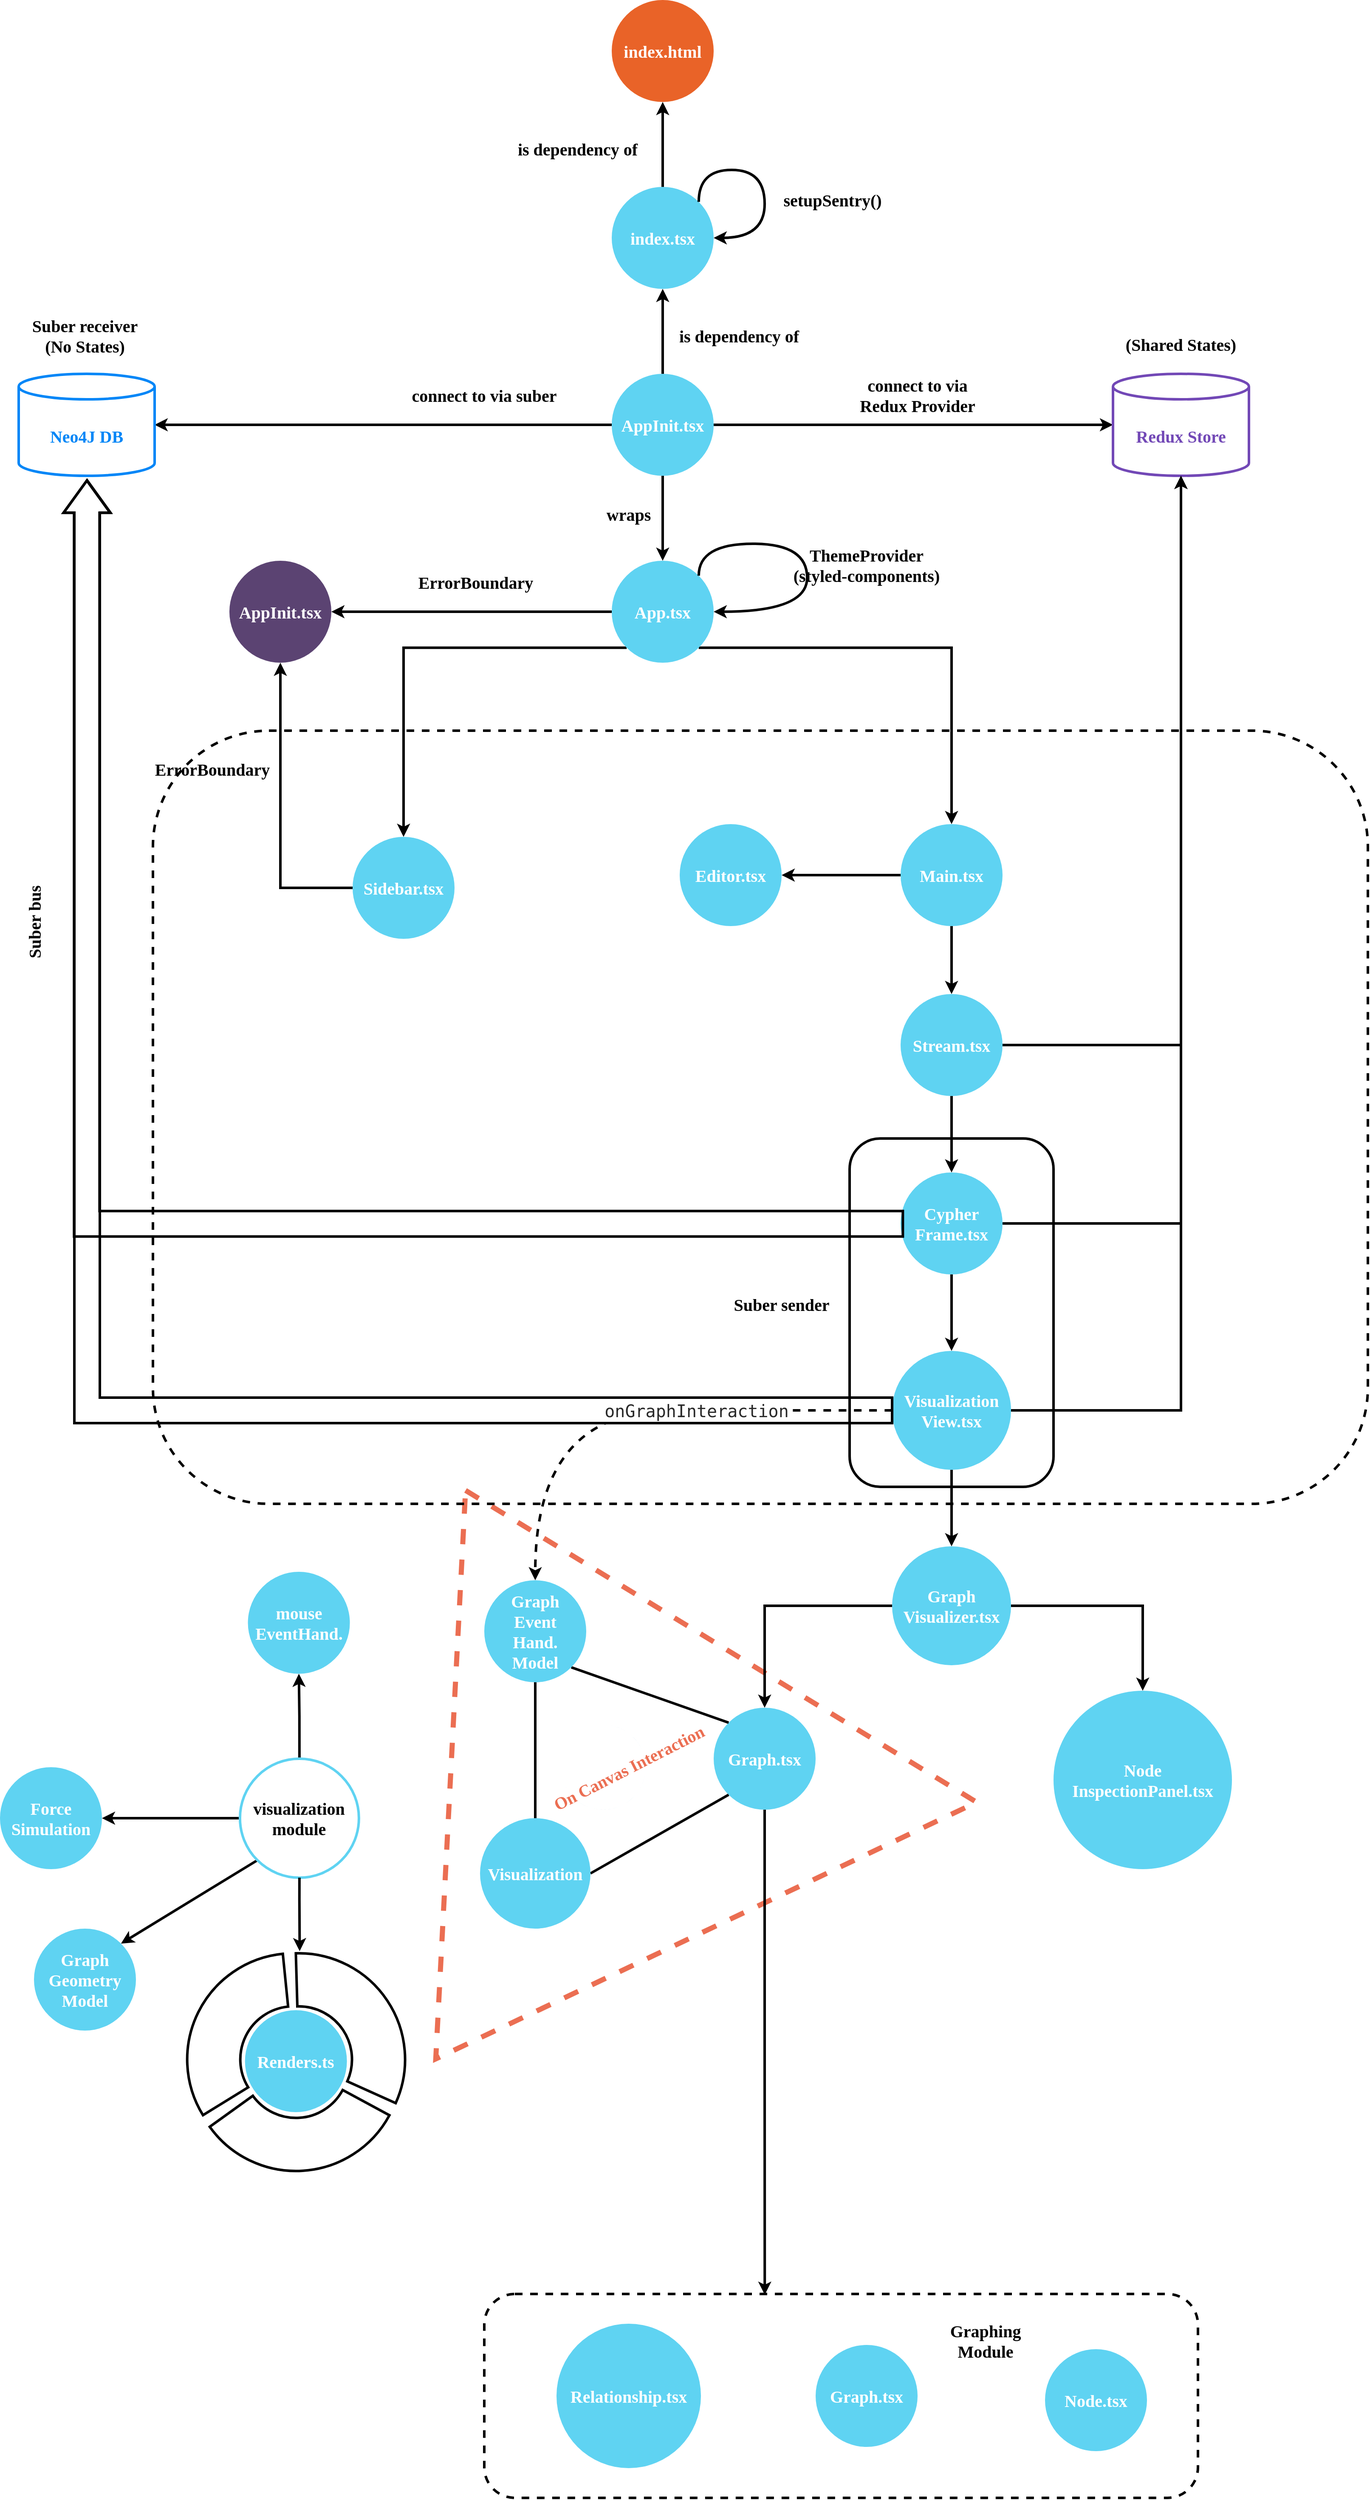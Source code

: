 <mxfile version="22.1.3" type="device">
  <diagram name="Page-1" id="7fj5daxvw-zFe0u0rVS1">
    <mxGraphModel dx="2902" dy="4044" grid="1" gridSize="10" guides="1" tooltips="1" connect="1" arrows="1" fold="1" page="1" pageScale="1" pageWidth="850" pageHeight="1100" math="0" shadow="0">
      <root>
        <mxCell id="0" />
        <mxCell id="1" parent="0" />
        <mxCell id="hoaP64khOImTLO0eVR3v-3" value="" style="triangle;whiteSpace=wrap;html=1;fillColor=none;dashed=1;strokeWidth=6;strokeColor=#EB6E52;rotation=3;" parent="1" vertex="1">
          <mxGeometry x="540" y="450" width="620" height="670" as="geometry" />
        </mxCell>
        <mxCell id="hoaP64khOImTLO0eVR3v-4" value="" style="rounded=1;whiteSpace=wrap;html=1;fillColor=none;strokeWidth=3;dashed=1;" parent="1" vertex="1">
          <mxGeometry x="580" y="1380" width="840" height="240" as="geometry" />
        </mxCell>
        <mxCell id="hoaP64khOImTLO0eVR3v-5" value="" style="rounded=1;whiteSpace=wrap;html=1;fillColor=none;strokeWidth=3;dashed=1;" parent="1" vertex="1">
          <mxGeometry x="190" y="-460" width="1430" height="910" as="geometry" />
        </mxCell>
        <mxCell id="hoaP64khOImTLO0eVR3v-6" value="&lt;font size=&quot;1&quot; face=&quot;Ubuntu&quot;&gt;&lt;b style=&quot;font-size: 20px;&quot;&gt;Graphing Module&lt;/b&gt;&lt;/font&gt;" style="text;html=1;strokeColor=none;fillColor=none;align=center;verticalAlign=middle;whiteSpace=wrap;rounded=0;" parent="1" vertex="1">
          <mxGeometry x="1140" y="1420" width="60" height="30" as="geometry" />
        </mxCell>
        <mxCell id="hoaP64khOImTLO0eVR3v-7" style="edgeStyle=orthogonalEdgeStyle;rounded=0;orthogonalLoop=1;jettySize=auto;html=1;exitX=0.5;exitY=1;exitDx=0;exitDy=0;strokeWidth=3;startArrow=classic;startFill=1;endArrow=none;endFill=0;" parent="1" source="hoaP64khOImTLO0eVR3v-8" target="hoaP64khOImTLO0eVR3v-9" edge="1">
          <mxGeometry relative="1" as="geometry" />
        </mxCell>
        <mxCell id="hoaP64khOImTLO0eVR3v-8" value="&lt;font color=&quot;#ffffff&quot; style=&quot;font-size: 20px;&quot; face=&quot;Ubuntu&quot;&gt;&lt;b&gt;index.html&lt;/b&gt;&lt;/font&gt;" style="ellipse;whiteSpace=wrap;html=1;aspect=fixed;strokeColor=none;fillColor=#E96328;strokeWidth=3;" parent="1" vertex="1">
          <mxGeometry x="730" y="-1320" width="120" height="120" as="geometry" />
        </mxCell>
        <mxCell id="hoaP64khOImTLO0eVR3v-9" value="&lt;font color=&quot;#ffffff&quot; style=&quot;font-size: 20px;&quot; face=&quot;Ubuntu&quot;&gt;&lt;b&gt;index.tsx&lt;/b&gt;&lt;/font&gt;" style="ellipse;whiteSpace=wrap;html=1;aspect=fixed;strokeColor=none;fillColor=#5FD3F2;" parent="1" vertex="1">
          <mxGeometry x="730" y="-1100" width="120" height="120" as="geometry" />
        </mxCell>
        <mxCell id="hoaP64khOImTLO0eVR3v-10" style="edgeStyle=orthogonalEdgeStyle;rounded=0;orthogonalLoop=1;jettySize=auto;html=1;exitX=1;exitY=0;exitDx=0;exitDy=0;entryX=1;entryY=0.5;entryDx=0;entryDy=0;curved=1;strokeWidth=3;" parent="1" source="hoaP64khOImTLO0eVR3v-9" target="hoaP64khOImTLO0eVR3v-9" edge="1">
          <mxGeometry relative="1" as="geometry">
            <Array as="points">
              <mxPoint x="832" y="-1120" />
              <mxPoint x="910" y="-1120" />
              <mxPoint x="910" y="-1040" />
            </Array>
          </mxGeometry>
        </mxCell>
        <mxCell id="hoaP64khOImTLO0eVR3v-11" value="&lt;font style=&quot;font-size: 20px;&quot; face=&quot;Ubuntu&quot;&gt;&lt;b&gt;setupSentry()&lt;/b&gt;&lt;/font&gt;" style="text;html=1;strokeColor=none;fillColor=none;align=center;verticalAlign=middle;whiteSpace=wrap;rounded=0;" parent="1" vertex="1">
          <mxGeometry x="910" y="-1100" width="160" height="30" as="geometry" />
        </mxCell>
        <mxCell id="hoaP64khOImTLO0eVR3v-12" style="edgeStyle=orthogonalEdgeStyle;rounded=0;orthogonalLoop=1;jettySize=auto;html=1;exitX=0.5;exitY=0;exitDx=0;exitDy=0;entryX=0.5;entryY=1;entryDx=0;entryDy=0;strokeWidth=3;" parent="1" source="hoaP64khOImTLO0eVR3v-16" target="hoaP64khOImTLO0eVR3v-9" edge="1">
          <mxGeometry relative="1" as="geometry" />
        </mxCell>
        <mxCell id="hoaP64khOImTLO0eVR3v-13" style="edgeStyle=orthogonalEdgeStyle;rounded=0;orthogonalLoop=1;jettySize=auto;html=1;exitX=1;exitY=0.5;exitDx=0;exitDy=0;entryX=0;entryY=0.5;entryDx=0;entryDy=0;entryPerimeter=0;strokeWidth=3;" parent="1" source="hoaP64khOImTLO0eVR3v-16" target="hoaP64khOImTLO0eVR3v-24" edge="1">
          <mxGeometry relative="1" as="geometry" />
        </mxCell>
        <mxCell id="hoaP64khOImTLO0eVR3v-14" style="edgeStyle=orthogonalEdgeStyle;rounded=0;orthogonalLoop=1;jettySize=auto;html=1;exitX=0;exitY=0.5;exitDx=0;exitDy=0;strokeWidth=3;" parent="1" source="hoaP64khOImTLO0eVR3v-16" target="hoaP64khOImTLO0eVR3v-26" edge="1">
          <mxGeometry relative="1" as="geometry" />
        </mxCell>
        <mxCell id="hoaP64khOImTLO0eVR3v-15" style="edgeStyle=orthogonalEdgeStyle;rounded=0;orthogonalLoop=1;jettySize=auto;html=1;exitX=0.5;exitY=1;exitDx=0;exitDy=0;entryX=0.5;entryY=0;entryDx=0;entryDy=0;strokeWidth=3;" parent="1" source="hoaP64khOImTLO0eVR3v-16" target="hoaP64khOImTLO0eVR3v-20" edge="1">
          <mxGeometry relative="1" as="geometry" />
        </mxCell>
        <mxCell id="hoaP64khOImTLO0eVR3v-16" value="&lt;font color=&quot;#ffffff&quot; style=&quot;font-size: 20px;&quot; face=&quot;Ubuntu&quot;&gt;&lt;b&gt;AppInit.tsx&lt;/b&gt;&lt;/font&gt;" style="ellipse;whiteSpace=wrap;html=1;aspect=fixed;strokeColor=none;fillColor=#5FD3F2;" parent="1" vertex="1">
          <mxGeometry x="730" y="-880" width="120" height="120" as="geometry" />
        </mxCell>
        <mxCell id="hoaP64khOImTLO0eVR3v-17" style="edgeStyle=orthogonalEdgeStyle;rounded=0;orthogonalLoop=1;jettySize=auto;html=1;exitX=0;exitY=0.5;exitDx=0;exitDy=0;strokeWidth=3;" parent="1" source="hoaP64khOImTLO0eVR3v-20" target="hoaP64khOImTLO0eVR3v-28" edge="1">
          <mxGeometry relative="1" as="geometry" />
        </mxCell>
        <mxCell id="hoaP64khOImTLO0eVR3v-18" style="rounded=0;orthogonalLoop=1;jettySize=auto;html=1;exitX=0;exitY=1;exitDx=0;exitDy=0;entryX=0.5;entryY=0;entryDx=0;entryDy=0;strokeWidth=3;edgeStyle=orthogonalEdgeStyle;" parent="1" source="hoaP64khOImTLO0eVR3v-20" target="hoaP64khOImTLO0eVR3v-33" edge="1">
          <mxGeometry relative="1" as="geometry" />
        </mxCell>
        <mxCell id="hoaP64khOImTLO0eVR3v-19" style="rounded=0;orthogonalLoop=1;jettySize=auto;html=1;exitX=1;exitY=1;exitDx=0;exitDy=0;strokeWidth=3;edgeStyle=orthogonalEdgeStyle;" parent="1" source="hoaP64khOImTLO0eVR3v-20" target="hoaP64khOImTLO0eVR3v-37" edge="1">
          <mxGeometry relative="1" as="geometry" />
        </mxCell>
        <mxCell id="hoaP64khOImTLO0eVR3v-20" value="&lt;font color=&quot;#ffffff&quot; style=&quot;font-size: 20px;&quot; face=&quot;Ubuntu&quot;&gt;&lt;b&gt;App.tsx&lt;/b&gt;&lt;/font&gt;" style="ellipse;whiteSpace=wrap;html=1;aspect=fixed;strokeColor=none;fillColor=#5FD3F2;" parent="1" vertex="1">
          <mxGeometry x="730" y="-660" width="120" height="120" as="geometry" />
        </mxCell>
        <mxCell id="hoaP64khOImTLO0eVR3v-21" value="&lt;font face=&quot;Ubuntu&quot;&gt;&lt;span style=&quot;font-size: 20px;&quot;&gt;&lt;b&gt;wraps&lt;/b&gt;&lt;/span&gt;&lt;/font&gt;" style="text;html=1;strokeColor=none;fillColor=none;align=center;verticalAlign=middle;whiteSpace=wrap;rounded=0;" parent="1" vertex="1">
          <mxGeometry x="660" y="-730" width="180" height="30" as="geometry" />
        </mxCell>
        <mxCell id="hoaP64khOImTLO0eVR3v-22" value="&lt;font face=&quot;Ubuntu&quot;&gt;&lt;span style=&quot;font-size: 20px;&quot;&gt;&lt;b&gt;is dependency of&lt;/b&gt;&lt;/span&gt;&lt;/font&gt;" style="text;html=1;strokeColor=none;fillColor=none;align=center;verticalAlign=middle;whiteSpace=wrap;rounded=0;" parent="1" vertex="1">
          <mxGeometry x="790" y="-940" width="180" height="30" as="geometry" />
        </mxCell>
        <mxCell id="hoaP64khOImTLO0eVR3v-23" value="&lt;font face=&quot;Ubuntu&quot;&gt;&lt;span style=&quot;font-size: 20px;&quot;&gt;&lt;b&gt;is dependency of&lt;/b&gt;&lt;/span&gt;&lt;/font&gt;" style="text;html=1;strokeColor=none;fillColor=none;align=center;verticalAlign=middle;whiteSpace=wrap;rounded=0;" parent="1" vertex="1">
          <mxGeometry x="600" y="-1160" width="180" height="30" as="geometry" />
        </mxCell>
        <mxCell id="hoaP64khOImTLO0eVR3v-24" value="&lt;font color=&quot;#7248b6&quot; style=&quot;font-size: 20px;&quot; face=&quot;Ubuntu&quot;&gt;&lt;b&gt;Redux Store&lt;/b&gt;&lt;/font&gt;" style="shape=cylinder3;whiteSpace=wrap;html=1;boundedLbl=1;backgroundOutline=1;size=15;fillColor=none;strokeColor=#7248B6;strokeWidth=3;" parent="1" vertex="1">
          <mxGeometry x="1320" y="-880" width="160" height="120" as="geometry" />
        </mxCell>
        <mxCell id="hoaP64khOImTLO0eVR3v-25" value="&lt;font face=&quot;Ubuntu&quot;&gt;&lt;span style=&quot;font-size: 20px;&quot;&gt;&lt;b&gt;connect to via Redux Provider&lt;/b&gt;&lt;/span&gt;&lt;/font&gt;" style="text;html=1;strokeColor=none;fillColor=none;align=center;verticalAlign=middle;whiteSpace=wrap;rounded=0;" parent="1" vertex="1">
          <mxGeometry x="1000" y="-870" width="180" height="30" as="geometry" />
        </mxCell>
        <mxCell id="hoaP64khOImTLO0eVR3v-26" value="&lt;font color=&quot;#0086f7&quot; style=&quot;font-size: 20px;&quot; face=&quot;Ubuntu&quot;&gt;&lt;b style=&quot;&quot;&gt;Neo4J DB&lt;/b&gt;&lt;/font&gt;" style="shape=cylinder3;whiteSpace=wrap;html=1;boundedLbl=1;backgroundOutline=1;size=15;fillColor=none;strokeColor=#0086F7;strokeWidth=3;" parent="1" vertex="1">
          <mxGeometry x="32" y="-880" width="160" height="120" as="geometry" />
        </mxCell>
        <mxCell id="hoaP64khOImTLO0eVR3v-27" value="&lt;font face=&quot;Ubuntu&quot;&gt;&lt;span style=&quot;font-size: 20px;&quot;&gt;&lt;b&gt;connect to via suber&lt;/b&gt;&lt;/span&gt;&lt;/font&gt;" style="text;html=1;strokeColor=none;fillColor=none;align=center;verticalAlign=middle;whiteSpace=wrap;rounded=0;" parent="1" vertex="1">
          <mxGeometry x="490" y="-870" width="180" height="30" as="geometry" />
        </mxCell>
        <mxCell id="hoaP64khOImTLO0eVR3v-28" value="&lt;font color=&quot;#ffffff&quot; style=&quot;font-size: 20px;&quot; face=&quot;Ubuntu&quot;&gt;&lt;b&gt;AppInit.tsx&lt;/b&gt;&lt;/font&gt;" style="ellipse;whiteSpace=wrap;html=1;aspect=fixed;strokeColor=none;fillColor=#5B4372;" parent="1" vertex="1">
          <mxGeometry x="280" y="-660" width="120" height="120" as="geometry" />
        </mxCell>
        <mxCell id="hoaP64khOImTLO0eVR3v-29" value="&lt;font face=&quot;Ubuntu&quot;&gt;&lt;span style=&quot;font-size: 20px;&quot;&gt;&lt;b&gt;ErrorBoundary&lt;/b&gt;&lt;/span&gt;&lt;/font&gt;" style="text;html=1;strokeColor=none;fillColor=none;align=center;verticalAlign=middle;whiteSpace=wrap;rounded=0;" parent="1" vertex="1">
          <mxGeometry x="480" y="-650" width="180" height="30" as="geometry" />
        </mxCell>
        <mxCell id="hoaP64khOImTLO0eVR3v-30" style="edgeStyle=orthogonalEdgeStyle;rounded=0;orthogonalLoop=1;jettySize=auto;html=1;exitX=1;exitY=0;exitDx=0;exitDy=0;entryX=1;entryY=0.5;entryDx=0;entryDy=0;curved=1;strokeWidth=3;" parent="1" source="hoaP64khOImTLO0eVR3v-20" target="hoaP64khOImTLO0eVR3v-20" edge="1">
          <mxGeometry relative="1" as="geometry">
            <Array as="points">
              <mxPoint x="832" y="-680" />
              <mxPoint x="960" y="-680" />
              <mxPoint x="960" y="-600" />
            </Array>
          </mxGeometry>
        </mxCell>
        <mxCell id="hoaP64khOImTLO0eVR3v-31" value="&lt;font face=&quot;Ubuntu&quot; style=&quot;font-size: 20px;&quot;&gt;&lt;b&gt;&lt;font style=&quot;font-size: 20px;&quot;&gt;ThemeProvider&lt;br&gt;&lt;/font&gt;(styled-components)&lt;/b&gt;&lt;/font&gt;" style="text;html=1;strokeColor=none;fillColor=none;align=center;verticalAlign=middle;whiteSpace=wrap;rounded=0;" parent="1" vertex="1">
          <mxGeometry x="940" y="-670" width="180" height="30" as="geometry" />
        </mxCell>
        <mxCell id="hoaP64khOImTLO0eVR3v-32" style="edgeStyle=orthogonalEdgeStyle;rounded=0;orthogonalLoop=1;jettySize=auto;html=1;exitX=0;exitY=0.5;exitDx=0;exitDy=0;entryX=0.5;entryY=1;entryDx=0;entryDy=0;strokeWidth=3;" parent="1" source="hoaP64khOImTLO0eVR3v-33" target="hoaP64khOImTLO0eVR3v-28" edge="1">
          <mxGeometry relative="1" as="geometry" />
        </mxCell>
        <mxCell id="hoaP64khOImTLO0eVR3v-33" value="&lt;font color=&quot;#ffffff&quot; style=&quot;font-size: 20px;&quot; face=&quot;Ubuntu&quot;&gt;&lt;b&gt;Sidebar.tsx&lt;/b&gt;&lt;/font&gt;" style="ellipse;whiteSpace=wrap;html=1;aspect=fixed;strokeColor=none;fillColor=#5FD3F2;" parent="1" vertex="1">
          <mxGeometry x="425" y="-335" width="120" height="120" as="geometry" />
        </mxCell>
        <mxCell id="hoaP64khOImTLO0eVR3v-34" value="&lt;font face=&quot;Ubuntu&quot;&gt;&lt;span style=&quot;font-size: 20px;&quot;&gt;&lt;b&gt;ErrorBoundary&lt;/b&gt;&lt;/span&gt;&lt;/font&gt;" style="text;html=1;strokeColor=none;fillColor=none;align=center;verticalAlign=middle;whiteSpace=wrap;rounded=0;" parent="1" vertex="1">
          <mxGeometry x="170" y="-430" width="180" height="30" as="geometry" />
        </mxCell>
        <mxCell id="hoaP64khOImTLO0eVR3v-35" style="edgeStyle=orthogonalEdgeStyle;rounded=0;orthogonalLoop=1;jettySize=auto;html=1;exitX=0;exitY=0.5;exitDx=0;exitDy=0;strokeWidth=3;" parent="1" source="hoaP64khOImTLO0eVR3v-37" target="hoaP64khOImTLO0eVR3v-38" edge="1">
          <mxGeometry relative="1" as="geometry" />
        </mxCell>
        <mxCell id="hoaP64khOImTLO0eVR3v-36" style="edgeStyle=orthogonalEdgeStyle;rounded=0;orthogonalLoop=1;jettySize=auto;html=1;exitX=0.5;exitY=1;exitDx=0;exitDy=0;entryX=0.5;entryY=0;entryDx=0;entryDy=0;strokeWidth=3;" parent="1" source="hoaP64khOImTLO0eVR3v-37" target="hoaP64khOImTLO0eVR3v-41" edge="1">
          <mxGeometry relative="1" as="geometry" />
        </mxCell>
        <mxCell id="hoaP64khOImTLO0eVR3v-37" value="&lt;font color=&quot;#ffffff&quot; style=&quot;font-size: 20px;&quot; face=&quot;Ubuntu&quot;&gt;&lt;b&gt;Main.tsx&lt;/b&gt;&lt;/font&gt;" style="ellipse;whiteSpace=wrap;html=1;aspect=fixed;strokeColor=none;fillColor=#5FD3F2;" parent="1" vertex="1">
          <mxGeometry x="1070" y="-350" width="120" height="120" as="geometry" />
        </mxCell>
        <mxCell id="hoaP64khOImTLO0eVR3v-38" value="&lt;font color=&quot;#ffffff&quot; style=&quot;font-size: 20px;&quot; face=&quot;Ubuntu&quot;&gt;&lt;b&gt;Editor.tsx&lt;/b&gt;&lt;/font&gt;" style="ellipse;whiteSpace=wrap;html=1;aspect=fixed;strokeColor=none;fillColor=#5FD3F2;" parent="1" vertex="1">
          <mxGeometry x="810" y="-350" width="120" height="120" as="geometry" />
        </mxCell>
        <mxCell id="hoaP64khOImTLO0eVR3v-39" style="edgeStyle=orthogonalEdgeStyle;rounded=0;orthogonalLoop=1;jettySize=auto;html=1;exitX=1;exitY=0.5;exitDx=0;exitDy=0;entryX=0.5;entryY=1;entryDx=0;entryDy=0;entryPerimeter=0;strokeWidth=3;" parent="1" source="hoaP64khOImTLO0eVR3v-41" target="hoaP64khOImTLO0eVR3v-24" edge="1">
          <mxGeometry relative="1" as="geometry" />
        </mxCell>
        <mxCell id="hoaP64khOImTLO0eVR3v-40" style="edgeStyle=orthogonalEdgeStyle;rounded=0;orthogonalLoop=1;jettySize=auto;html=1;exitX=0.5;exitY=1;exitDx=0;exitDy=0;strokeWidth=3;" parent="1" source="hoaP64khOImTLO0eVR3v-41" target="hoaP64khOImTLO0eVR3v-44" edge="1">
          <mxGeometry relative="1" as="geometry" />
        </mxCell>
        <mxCell id="hoaP64khOImTLO0eVR3v-41" value="&lt;font color=&quot;#ffffff&quot; style=&quot;font-size: 20px;&quot; face=&quot;Ubuntu&quot;&gt;&lt;b&gt;Stream.tsx&lt;/b&gt;&lt;/font&gt;" style="ellipse;whiteSpace=wrap;html=1;aspect=fixed;strokeColor=none;fillColor=#5FD3F2;" parent="1" vertex="1">
          <mxGeometry x="1070" y="-150" width="120" height="120" as="geometry" />
        </mxCell>
        <mxCell id="hoaP64khOImTLO0eVR3v-42" style="edgeStyle=orthogonalEdgeStyle;rounded=0;orthogonalLoop=1;jettySize=auto;html=1;exitX=1;exitY=0.5;exitDx=0;exitDy=0;entryX=0.5;entryY=1;entryDx=0;entryDy=0;entryPerimeter=0;strokeWidth=3;" parent="1" source="hoaP64khOImTLO0eVR3v-44" target="hoaP64khOImTLO0eVR3v-24" edge="1">
          <mxGeometry relative="1" as="geometry" />
        </mxCell>
        <mxCell id="hoaP64khOImTLO0eVR3v-43" style="edgeStyle=orthogonalEdgeStyle;rounded=0;orthogonalLoop=1;jettySize=auto;html=1;exitX=0.5;exitY=1;exitDx=0;exitDy=0;entryX=0.5;entryY=0;entryDx=0;entryDy=0;strokeWidth=3;" parent="1" source="hoaP64khOImTLO0eVR3v-44" target="hoaP64khOImTLO0eVR3v-48" edge="1">
          <mxGeometry relative="1" as="geometry" />
        </mxCell>
        <mxCell id="hoaP64khOImTLO0eVR3v-44" value="&lt;font color=&quot;#ffffff&quot; style=&quot;font-size: 20px;&quot; face=&quot;Ubuntu&quot;&gt;&lt;b&gt;Cypher&lt;br&gt;Frame.tsx&lt;/b&gt;&lt;/font&gt;" style="ellipse;whiteSpace=wrap;html=1;aspect=fixed;strokeColor=none;fillColor=#5FD3F2;" parent="1" vertex="1">
          <mxGeometry x="1070" y="60" width="120" height="120" as="geometry" />
        </mxCell>
        <mxCell id="hoaP64khOImTLO0eVR3v-45" style="edgeStyle=orthogonalEdgeStyle;rounded=0;orthogonalLoop=1;jettySize=auto;html=1;exitX=1;exitY=0.5;exitDx=0;exitDy=0;strokeWidth=3;" parent="1" source="hoaP64khOImTLO0eVR3v-48" target="hoaP64khOImTLO0eVR3v-24" edge="1">
          <mxGeometry relative="1" as="geometry" />
        </mxCell>
        <mxCell id="hoaP64khOImTLO0eVR3v-46" style="edgeStyle=orthogonalEdgeStyle;rounded=0;orthogonalLoop=1;jettySize=auto;html=1;exitX=0.5;exitY=1;exitDx=0;exitDy=0;entryX=0.5;entryY=0;entryDx=0;entryDy=0;strokeWidth=3;" parent="1" source="hoaP64khOImTLO0eVR3v-48" target="hoaP64khOImTLO0eVR3v-51" edge="1">
          <mxGeometry relative="1" as="geometry" />
        </mxCell>
        <mxCell id="hoaP64khOImTLO0eVR3v-47" style="edgeStyle=orthogonalEdgeStyle;rounded=0;orthogonalLoop=1;jettySize=auto;html=1;exitX=0;exitY=0.5;exitDx=0;exitDy=0;dashed=1;strokeWidth=3;curved=1;" parent="1" source="hoaP64khOImTLO0eVR3v-75" target="hoaP64khOImTLO0eVR3v-71" edge="1">
          <mxGeometry relative="1" as="geometry" />
        </mxCell>
        <mxCell id="hoaP64khOImTLO0eVR3v-48" value="&lt;font color=&quot;#ffffff&quot; style=&quot;font-size: 20px;&quot; face=&quot;Ubuntu&quot;&gt;&lt;b&gt;Visualization&lt;br&gt;View.tsx&lt;/b&gt;&lt;/font&gt;" style="ellipse;whiteSpace=wrap;html=1;aspect=fixed;strokeColor=none;fillColor=#5FD3F2;" parent="1" vertex="1">
          <mxGeometry x="1060" y="270" width="140" height="140" as="geometry" />
        </mxCell>
        <mxCell id="hoaP64khOImTLO0eVR3v-49" style="rounded=0;orthogonalLoop=1;jettySize=auto;html=1;exitX=0;exitY=0.5;exitDx=0;exitDy=0;strokeWidth=3;edgeStyle=orthogonalEdgeStyle;" parent="1" source="hoaP64khOImTLO0eVR3v-51" target="hoaP64khOImTLO0eVR3v-53" edge="1">
          <mxGeometry relative="1" as="geometry" />
        </mxCell>
        <mxCell id="hoaP64khOImTLO0eVR3v-50" style="rounded=0;orthogonalLoop=1;jettySize=auto;html=1;exitX=1;exitY=0.5;exitDx=0;exitDy=0;entryX=0.5;entryY=0;entryDx=0;entryDy=0;strokeWidth=3;edgeStyle=orthogonalEdgeStyle;" parent="1" source="hoaP64khOImTLO0eVR3v-51" target="hoaP64khOImTLO0eVR3v-54" edge="1">
          <mxGeometry relative="1" as="geometry" />
        </mxCell>
        <mxCell id="hoaP64khOImTLO0eVR3v-51" value="&lt;font color=&quot;#ffffff&quot; style=&quot;font-size: 20px;&quot; face=&quot;Ubuntu&quot;&gt;&lt;b&gt;Graph&lt;br&gt;Visualizer.tsx&lt;/b&gt;&lt;/font&gt;" style="ellipse;whiteSpace=wrap;html=1;aspect=fixed;strokeColor=none;fillColor=#5FD3F2;" parent="1" vertex="1">
          <mxGeometry x="1060" y="500" width="140" height="140" as="geometry" />
        </mxCell>
        <mxCell id="hoaP64khOImTLO0eVR3v-52" style="edgeStyle=orthogonalEdgeStyle;rounded=0;orthogonalLoop=1;jettySize=auto;html=1;exitX=0.5;exitY=1;exitDx=0;exitDy=0;entryX=0.393;entryY=0.004;entryDx=0;entryDy=0;entryPerimeter=0;strokeWidth=3;" parent="1" source="hoaP64khOImTLO0eVR3v-53" target="hoaP64khOImTLO0eVR3v-4" edge="1">
          <mxGeometry relative="1" as="geometry" />
        </mxCell>
        <mxCell id="hoaP64khOImTLO0eVR3v-53" value="&lt;b style=&quot;border-color: var(--border-color); color: rgb(255, 255, 255); font-family: Ubuntu; font-size: 20px;&quot;&gt;Graph.tsx&lt;/b&gt;" style="ellipse;whiteSpace=wrap;html=1;aspect=fixed;strokeColor=none;fillColor=#5FD3F2;" parent="1" vertex="1">
          <mxGeometry x="850" y="690" width="120" height="120" as="geometry" />
        </mxCell>
        <mxCell id="hoaP64khOImTLO0eVR3v-54" value="&lt;font color=&quot;#ffffff&quot; style=&quot;font-size: 20px;&quot; face=&quot;Ubuntu&quot;&gt;&lt;b&gt;Node&lt;br&gt;InspectionPanel.tsx&lt;/b&gt;&lt;/font&gt;" style="ellipse;whiteSpace=wrap;html=1;aspect=fixed;strokeColor=none;fillColor=#5FD3F2;" parent="1" vertex="1">
          <mxGeometry x="1250" y="670" width="210" height="210" as="geometry" />
        </mxCell>
        <mxCell id="hoaP64khOImTLO0eVR3v-55" value="&lt;font color=&quot;#ffffff&quot; style=&quot;font-size: 20px;&quot; face=&quot;Ubuntu&quot;&gt;&lt;b&gt;Relationship.tsx&lt;/b&gt;&lt;/font&gt;" style="ellipse;whiteSpace=wrap;html=1;aspect=fixed;strokeColor=none;fillColor=#5FD3F2;" parent="1" vertex="1">
          <mxGeometry x="665" y="1415" width="170" height="170" as="geometry" />
        </mxCell>
        <mxCell id="hoaP64khOImTLO0eVR3v-56" value="&lt;font color=&quot;#ffffff&quot; style=&quot;font-size: 20px;&quot; face=&quot;Ubuntu&quot;&gt;&lt;b&gt;Graph.tsx&lt;/b&gt;&lt;/font&gt;" style="ellipse;whiteSpace=wrap;html=1;aspect=fixed;strokeColor=none;fillColor=#5FD3F2;" parent="1" vertex="1">
          <mxGeometry x="970" y="1440" width="120" height="120" as="geometry" />
        </mxCell>
        <mxCell id="hoaP64khOImTLO0eVR3v-57" value="&lt;font color=&quot;#ffffff&quot; style=&quot;font-size: 20px;&quot; face=&quot;Ubuntu&quot;&gt;&lt;b&gt;Node.tsx&lt;/b&gt;&lt;/font&gt;" style="ellipse;whiteSpace=wrap;html=1;aspect=fixed;strokeColor=none;fillColor=#5FD3F2;" parent="1" vertex="1">
          <mxGeometry x="1240" y="1445" width="120" height="120" as="geometry" />
        </mxCell>
        <mxCell id="hoaP64khOImTLO0eVR3v-58" style="rounded=0;orthogonalLoop=1;jettySize=auto;html=1;strokeWidth=3;" parent="1" source="hoaP64khOImTLO0eVR3v-61" target="hoaP64khOImTLO0eVR3v-66" edge="1">
          <mxGeometry relative="1" as="geometry" />
        </mxCell>
        <mxCell id="hoaP64khOImTLO0eVR3v-59" style="rounded=0;orthogonalLoop=1;jettySize=auto;html=1;exitX=0;exitY=1;exitDx=0;exitDy=0;entryX=1;entryY=0;entryDx=0;entryDy=0;strokeWidth=3;" parent="1" source="hoaP64khOImTLO0eVR3v-61" target="hoaP64khOImTLO0eVR3v-67" edge="1">
          <mxGeometry relative="1" as="geometry" />
        </mxCell>
        <mxCell id="hoaP64khOImTLO0eVR3v-60" style="edgeStyle=orthogonalEdgeStyle;rounded=0;orthogonalLoop=1;jettySize=auto;html=1;exitX=0.5;exitY=0;exitDx=0;exitDy=0;entryX=0.5;entryY=1;entryDx=0;entryDy=0;strokeWidth=3;" parent="1" source="hoaP64khOImTLO0eVR3v-61" target="hoaP64khOImTLO0eVR3v-68" edge="1">
          <mxGeometry relative="1" as="geometry" />
        </mxCell>
        <mxCell id="hoaP64khOImTLO0eVR3v-61" value="&lt;font face=&quot;Ubuntu&quot;&gt;&lt;span style=&quot;font-size: 20px;&quot;&gt;&lt;b style=&quot;&quot;&gt;visualization module&lt;/b&gt;&lt;/span&gt;&lt;/font&gt;" style="ellipse;whiteSpace=wrap;html=1;aspect=fixed;strokeColor=#5FD3F2;fillColor=none;gradientColor=none;strokeWidth=3;" parent="1" vertex="1">
          <mxGeometry x="292.44" y="750" width="140" height="140" as="geometry" />
        </mxCell>
        <mxCell id="hoaP64khOImTLO0eVR3v-62" value="" style="verticalLabelPosition=bottom;verticalAlign=top;html=1;shape=mxgraph.basic.donut;dx=0;strokeColor=none;fillColor=#10739E;fontSize=10;align=center;fillOpacity=20;strokeWidth=4;" parent="1" vertex="1">
          <mxGeometry x="670" y="710" width="100" height="100" as="geometry" />
        </mxCell>
        <mxCell id="hoaP64khOImTLO0eVR3v-63" value="" style="verticalLabelPosition=bottom;verticalAlign=top;html=1;shape=mxgraph.basic.partConcEllipse;startAngle=0.301;endAngle=0.623;arcWidth=0.5;rotation=10;strokeWidth=3;" parent="1" vertex="1">
          <mxGeometry x="233.34" y="985.28" width="250" height="250" as="geometry" />
        </mxCell>
        <mxCell id="hoaP64khOImTLO0eVR3v-64" value="" style="verticalLabelPosition=bottom;verticalAlign=top;html=1;shape=mxgraph.basic.partConcEllipse;startAngle=0.301;endAngle=0.623;arcWidth=0.5;rotation=-110;strokeWidth=3;" parent="1" vertex="1">
          <mxGeometry x="236.78" y="979" width="250" height="250" as="geometry" />
        </mxCell>
        <mxCell id="hoaP64khOImTLO0eVR3v-65" style="edgeStyle=orthogonalEdgeStyle;rounded=0;orthogonalLoop=1;jettySize=auto;html=1;exitX=0.5;exitY=1;exitDx=0;exitDy=0;entryX=0.978;entryY=0.678;entryDx=0;entryDy=0;entryPerimeter=0;strokeWidth=3;" parent="1" source="hoaP64khOImTLO0eVR3v-61" target="hoaP64khOImTLO0eVR3v-64" edge="1">
          <mxGeometry relative="1" as="geometry" />
        </mxCell>
        <mxCell id="hoaP64khOImTLO0eVR3v-66" value="&lt;b style=&quot;border-color: var(--border-color); color: rgb(255, 255, 255); font-family: Ubuntu; font-size: 20px;&quot;&gt;Force&lt;br&gt;Simulation&lt;br&gt;&lt;/b&gt;" style="ellipse;whiteSpace=wrap;html=1;aspect=fixed;strokeColor=none;fillColor=#5FD3F2;" parent="1" vertex="1">
          <mxGeometry x="10" y="760" width="120" height="120" as="geometry" />
        </mxCell>
        <mxCell id="hoaP64khOImTLO0eVR3v-67" value="&lt;b style=&quot;border-color: var(--border-color); color: rgb(255, 255, 255); font-family: Ubuntu; font-size: 20px;&quot;&gt;Graph&lt;br&gt;Geometry&lt;br&gt;Model&lt;br&gt;&lt;/b&gt;" style="ellipse;whiteSpace=wrap;html=1;aspect=fixed;strokeColor=none;fillColor=#5FD3F2;" parent="1" vertex="1">
          <mxGeometry x="50" y="950" width="120" height="120" as="geometry" />
        </mxCell>
        <mxCell id="hoaP64khOImTLO0eVR3v-68" value="&lt;b style=&quot;border-color: var(--border-color); color: rgb(255, 255, 255); font-family: Ubuntu; font-size: 20px;&quot;&gt;mouse&lt;br&gt;EventHand.&lt;br&gt;&lt;/b&gt;" style="ellipse;whiteSpace=wrap;html=1;aspect=fixed;strokeColor=none;fillColor=#5FD3F2;" parent="1" vertex="1">
          <mxGeometry x="301.78" y="530" width="120" height="120" as="geometry" />
        </mxCell>
        <mxCell id="hoaP64khOImTLO0eVR3v-69" style="rounded=0;orthogonalLoop=1;jettySize=auto;html=1;exitX=1;exitY=1;exitDx=0;exitDy=0;entryX=0;entryY=0;entryDx=0;entryDy=0;endArrow=none;endFill=0;strokeWidth=3;" parent="1" source="hoaP64khOImTLO0eVR3v-71" target="hoaP64khOImTLO0eVR3v-53" edge="1">
          <mxGeometry relative="1" as="geometry" />
        </mxCell>
        <mxCell id="hoaP64khOImTLO0eVR3v-70" style="edgeStyle=orthogonalEdgeStyle;rounded=0;orthogonalLoop=1;jettySize=auto;html=1;exitX=0.5;exitY=1;exitDx=0;exitDy=0;endArrow=none;endFill=0;strokeWidth=3;" parent="1" source="hoaP64khOImTLO0eVR3v-71" target="hoaP64khOImTLO0eVR3v-73" edge="1">
          <mxGeometry relative="1" as="geometry" />
        </mxCell>
        <mxCell id="hoaP64khOImTLO0eVR3v-71" value="&lt;b style=&quot;border-color: var(--border-color); color: rgb(255, 255, 255); font-family: Ubuntu; font-size: 20px;&quot;&gt;Graph&lt;br&gt;Event&lt;br&gt;Hand.&lt;br&gt;Model&lt;br&gt;&lt;/b&gt;" style="ellipse;whiteSpace=wrap;html=1;aspect=fixed;strokeColor=none;fillColor=#5FD3F2;" parent="1" vertex="1">
          <mxGeometry x="580" y="540" width="120" height="120" as="geometry" />
        </mxCell>
        <mxCell id="hoaP64khOImTLO0eVR3v-72" style="rounded=0;orthogonalLoop=1;jettySize=auto;html=1;exitX=1;exitY=0.5;exitDx=0;exitDy=0;entryX=0;entryY=1;entryDx=0;entryDy=0;strokeWidth=3;endArrow=none;endFill=0;" parent="1" source="hoaP64khOImTLO0eVR3v-73" target="hoaP64khOImTLO0eVR3v-53" edge="1">
          <mxGeometry relative="1" as="geometry" />
        </mxCell>
        <mxCell id="hoaP64khOImTLO0eVR3v-73" value="&lt;b style=&quot;border-color: var(--border-color); color: rgb(255, 255, 255); font-family: Ubuntu; font-size: 20px;&quot;&gt;Visualization&lt;br&gt;&lt;/b&gt;" style="ellipse;whiteSpace=wrap;html=1;aspect=fixed;strokeColor=none;fillColor=#5FD3F2;" parent="1" vertex="1">
          <mxGeometry x="575" y="820" width="130" height="130" as="geometry" />
        </mxCell>
        <mxCell id="hoaP64khOImTLO0eVR3v-74" value="" style="edgeStyle=orthogonalEdgeStyle;rounded=0;orthogonalLoop=1;jettySize=auto;html=1;exitX=0;exitY=0.5;exitDx=0;exitDy=0;dashed=1;strokeWidth=3;curved=1;" parent="1" source="hoaP64khOImTLO0eVR3v-48" target="hoaP64khOImTLO0eVR3v-75" edge="1">
          <mxGeometry relative="1" as="geometry">
            <mxPoint x="1060" y="340" as="sourcePoint" />
            <mxPoint x="605" y="530" as="targetPoint" />
          </mxGeometry>
        </mxCell>
        <mxCell id="hoaP64khOImTLO0eVR3v-75" value="&lt;div style=&quot;color: rgb(41, 41, 41); background-color: rgb(255, 255, 255); font-family: Menlo, Monaco, Ubuntu, monospace, Menlo, Monaco, &amp;quot;Courier New&amp;quot;, monospace; font-size: 20px; line-height: 30px;&quot;&gt;onGraphInteraction&lt;/div&gt;" style="text;html=1;strokeColor=none;fillColor=none;align=center;verticalAlign=middle;whiteSpace=wrap;rounded=0;" parent="1" vertex="1">
          <mxGeometry x="800" y="325" width="60" height="30" as="geometry" />
        </mxCell>
        <mxCell id="hoaP64khOImTLO0eVR3v-76" value="&lt;font face=&quot;Ubuntu&quot; color=&quot;#ffffff&quot;&gt;&lt;span style=&quot;font-size: 20px;&quot;&gt;&lt;b&gt;Renders.ts&lt;br&gt;&lt;/b&gt;&lt;/span&gt;&lt;/font&gt;" style="ellipse;whiteSpace=wrap;html=1;aspect=fixed;strokeColor=none;fillColor=#5FD3F2;" parent="1" vertex="1">
          <mxGeometry x="298.34" y="1046" width="120" height="120" as="geometry" />
        </mxCell>
        <mxCell id="hoaP64khOImTLO0eVR3v-77" value="" style="verticalLabelPosition=bottom;verticalAlign=top;html=1;shape=mxgraph.basic.partConcEllipse;startAngle=0.301;endAngle=0.623;arcWidth=0.5;rotation=130;strokeWidth=3;" parent="1" vertex="1">
          <mxGeometry x="230.34" y="979" width="250" height="250" as="geometry" />
        </mxCell>
        <mxCell id="hoaP64khOImTLO0eVR3v-78" value="&lt;font size=&quot;1&quot; face=&quot;Ubuntu&quot; color=&quot;#eb6e52&quot;&gt;&lt;b style=&quot;font-size: 20px;&quot;&gt;On Canvas Interaction&lt;/b&gt;&lt;/font&gt;" style="text;html=1;strokeColor=none;fillColor=none;align=center;verticalAlign=middle;whiteSpace=wrap;rounded=0;rotation=333;" parent="1" vertex="1">
          <mxGeometry x="630" y="745" width="240" height="30" as="geometry" />
        </mxCell>
        <mxCell id="LhaaEZWdWjMe5rznVUrv-3" value="&lt;font face=&quot;Ubuntu&quot;&gt;&lt;span style=&quot;font-size: 20px;&quot;&gt;&lt;b&gt;(Shared States)&lt;/b&gt;&lt;/span&gt;&lt;/font&gt;" style="text;html=1;strokeColor=none;fillColor=none;align=center;verticalAlign=middle;whiteSpace=wrap;rounded=0;" vertex="1" parent="1">
          <mxGeometry x="1310" y="-930" width="180" height="30" as="geometry" />
        </mxCell>
        <mxCell id="LhaaEZWdWjMe5rznVUrv-6" value="" style="html=1;shadow=0;dashed=0;align=center;verticalAlign=middle;shape=mxgraph.arrows2.bendArrow;dy=15;dx=38;notch=0;arrowHead=55;rounded=0;strokeWidth=3;rotation=-90;fillColor=none;" vertex="1" parent="1">
          <mxGeometry x="17.67" y="-687.33" width="1109.68" height="975" as="geometry" />
        </mxCell>
        <mxCell id="LhaaEZWdWjMe5rznVUrv-7" value="&lt;font face=&quot;Ubuntu&quot;&gt;&lt;span style=&quot;font-size: 20px;&quot;&gt;&lt;b&gt;Suber bus&lt;/b&gt;&lt;/span&gt;&lt;/font&gt;" style="text;html=1;strokeColor=none;fillColor=none;align=center;verticalAlign=middle;whiteSpace=wrap;rounded=0;rotation=-90;" vertex="1" parent="1">
          <mxGeometry x="-40" y="-250" width="180" height="30" as="geometry" />
        </mxCell>
        <mxCell id="LhaaEZWdWjMe5rznVUrv-8" value="" style="html=1;shadow=0;dashed=0;align=center;verticalAlign=middle;shape=mxgraph.arrows2.bendArrow;dy=15;dx=38;notch=0;arrowHead=55;rounded=0;strokeWidth=3;rotation=-90;fillColor=none;" vertex="1" parent="1">
          <mxGeometry x="133.82" y="-803.5" width="889.68" height="988" as="geometry" />
        </mxCell>
        <mxCell id="LhaaEZWdWjMe5rznVUrv-9" value="&lt;font face=&quot;Ubuntu&quot;&gt;&lt;span style=&quot;font-size: 20px;&quot;&gt;&lt;b&gt;Suber receiver&lt;br&gt;(No States)&lt;br&gt;&lt;/b&gt;&lt;/span&gt;&lt;/font&gt;" style="text;html=1;strokeColor=none;fillColor=none;align=center;verticalAlign=middle;whiteSpace=wrap;rounded=0;rotation=0;" vertex="1" parent="1">
          <mxGeometry x="20" y="-940" width="180" height="30" as="geometry" />
        </mxCell>
        <mxCell id="LhaaEZWdWjMe5rznVUrv-11" value="" style="rounded=1;whiteSpace=wrap;html=1;fillColor=none;strokeWidth=3;" vertex="1" parent="1">
          <mxGeometry x="1010" y="20" width="240" height="410" as="geometry" />
        </mxCell>
        <mxCell id="LhaaEZWdWjMe5rznVUrv-12" value="&lt;font face=&quot;Ubuntu&quot;&gt;&lt;span style=&quot;font-size: 20px;&quot;&gt;&lt;b&gt;Suber sender&lt;br&gt;&lt;/b&gt;&lt;/span&gt;&lt;/font&gt;" style="text;html=1;strokeColor=none;fillColor=none;align=center;verticalAlign=middle;whiteSpace=wrap;rounded=0;rotation=0;" vertex="1" parent="1">
          <mxGeometry x="840" y="200" width="180" height="30" as="geometry" />
        </mxCell>
      </root>
    </mxGraphModel>
  </diagram>
</mxfile>
